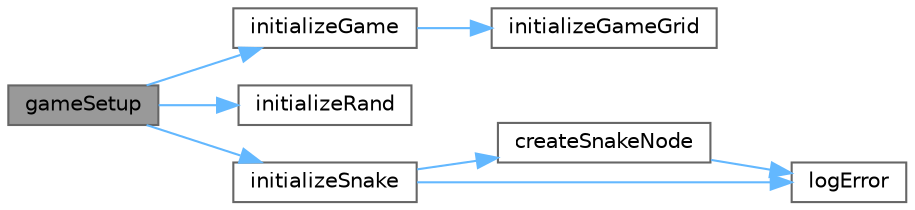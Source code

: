digraph "gameSetup"
{
 // LATEX_PDF_SIZE
  bgcolor="transparent";
  edge [fontname=Helvetica,fontsize=10,labelfontname=Helvetica,labelfontsize=10];
  node [fontname=Helvetica,fontsize=10,shape=box,height=0.2,width=0.4];
  rankdir="LR";
  Node1 [id="Node000001",label="gameSetup",height=0.2,width=0.4,color="gray40", fillcolor="grey60", style="filled", fontcolor="black",tooltip="Performs full game setup by initializing all core systems."];
  Node1 -> Node2 [id="edge1_Node000001_Node000002",color="steelblue1",style="solid",tooltip=" "];
  Node2 [id="Node000002",label="initializeGame",height=0.2,width=0.4,color="grey40", fillcolor="white", style="filled",URL="$game_8h.html#a5901170f346e94ad9e3f88c0c7275522",tooltip="Initializes core game data and state."];
  Node2 -> Node3 [id="edge2_Node000002_Node000003",color="steelblue1",style="solid",tooltip=" "];
  Node3 [id="Node000003",label="initializeGameGrid",height=0.2,width=0.4,color="grey40", fillcolor="white", style="filled",URL="$game_8h.html#a0961c80382058e29495571a484915868",tooltip="Allocates and initializes the game grid structure."];
  Node1 -> Node4 [id="edge3_Node000001_Node000004",color="steelblue1",style="solid",tooltip=" "];
  Node4 [id="Node000004",label="initializeRand",height=0.2,width=0.4,color="grey40", fillcolor="white", style="filled",URL="$game_8h.html#acd5ae5dec9fba098aee070869228584a",tooltip="Initializes the random number generator with the current time."];
  Node1 -> Node5 [id="edge4_Node000001_Node000005",color="steelblue1",style="solid",tooltip=" "];
  Node5 [id="Node000005",label="initializeSnake",height=0.2,width=0.4,color="grey40", fillcolor="white", style="filled",URL="$game_8h.html#ab5a0cd002568ffe0596e757c9625772d",tooltip="Initializes the snake at its starting position on the game board."];
  Node5 -> Node6 [id="edge5_Node000005_Node000006",color="steelblue1",style="solid",tooltip=" "];
  Node6 [id="Node000006",label="createSnakeNode",height=0.2,width=0.4,color="grey40", fillcolor="white", style="filled",URL="$game_8h.html#ac97da498ccc12baee382cf231edada1c",tooltip="Allocates and initializes a new SnakeNode based on a configuration template."];
  Node6 -> Node7 [id="edge6_Node000006_Node000007",color="steelblue1",style="solid",tooltip=" "];
  Node7 [id="Node000007",label="logError",height=0.2,width=0.4,color="grey40", fillcolor="white", style="filled",URL="$log_8h.html#abffc9c4b5f632e2b040e35c869bb0f00",tooltip=" "];
  Node5 -> Node7 [id="edge7_Node000005_Node000007",color="steelblue1",style="solid",tooltip=" "];
}
